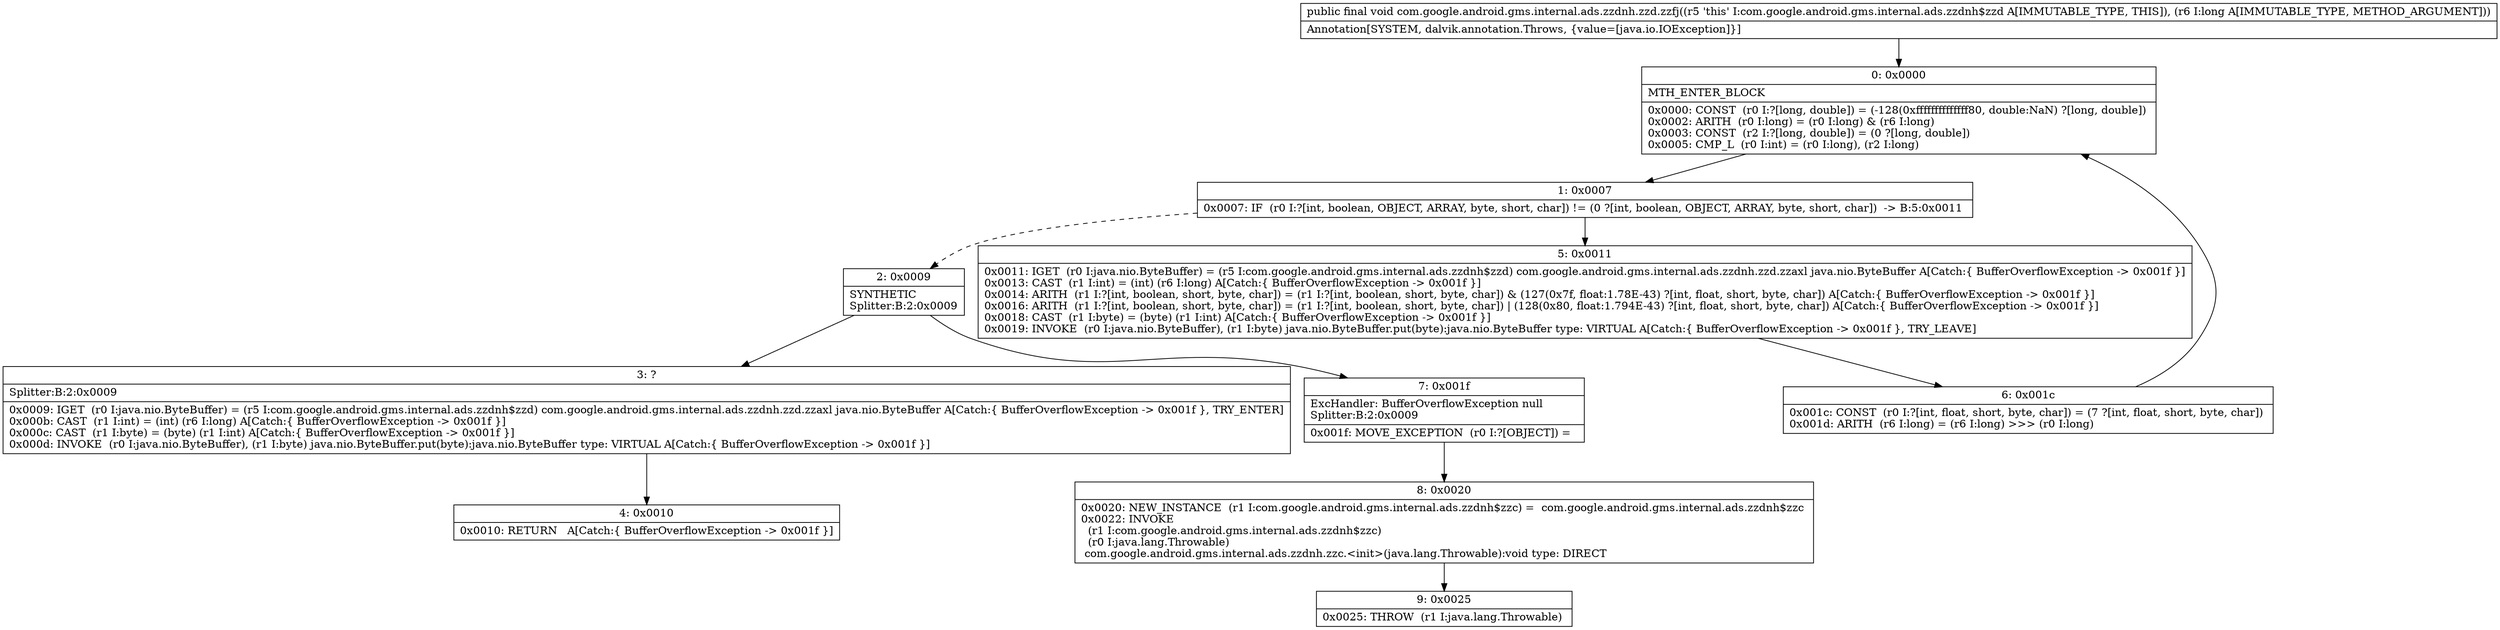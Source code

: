 digraph "CFG forcom.google.android.gms.internal.ads.zzdnh.zzd.zzfj(J)V" {
Node_0 [shape=record,label="{0\:\ 0x0000|MTH_ENTER_BLOCK\l|0x0000: CONST  (r0 I:?[long, double]) = (\-128(0xffffffffffffff80, double:NaN) ?[long, double]) \l0x0002: ARITH  (r0 I:long) = (r0 I:long) & (r6 I:long) \l0x0003: CONST  (r2 I:?[long, double]) = (0 ?[long, double]) \l0x0005: CMP_L  (r0 I:int) = (r0 I:long), (r2 I:long) \l}"];
Node_1 [shape=record,label="{1\:\ 0x0007|0x0007: IF  (r0 I:?[int, boolean, OBJECT, ARRAY, byte, short, char]) != (0 ?[int, boolean, OBJECT, ARRAY, byte, short, char])  \-\> B:5:0x0011 \l}"];
Node_2 [shape=record,label="{2\:\ 0x0009|SYNTHETIC\lSplitter:B:2:0x0009\l}"];
Node_3 [shape=record,label="{3\:\ ?|Splitter:B:2:0x0009\l|0x0009: IGET  (r0 I:java.nio.ByteBuffer) = (r5 I:com.google.android.gms.internal.ads.zzdnh$zzd) com.google.android.gms.internal.ads.zzdnh.zzd.zzaxl java.nio.ByteBuffer A[Catch:\{ BufferOverflowException \-\> 0x001f \}, TRY_ENTER]\l0x000b: CAST  (r1 I:int) = (int) (r6 I:long) A[Catch:\{ BufferOverflowException \-\> 0x001f \}]\l0x000c: CAST  (r1 I:byte) = (byte) (r1 I:int) A[Catch:\{ BufferOverflowException \-\> 0x001f \}]\l0x000d: INVOKE  (r0 I:java.nio.ByteBuffer), (r1 I:byte) java.nio.ByteBuffer.put(byte):java.nio.ByteBuffer type: VIRTUAL A[Catch:\{ BufferOverflowException \-\> 0x001f \}]\l}"];
Node_4 [shape=record,label="{4\:\ 0x0010|0x0010: RETURN   A[Catch:\{ BufferOverflowException \-\> 0x001f \}]\l}"];
Node_5 [shape=record,label="{5\:\ 0x0011|0x0011: IGET  (r0 I:java.nio.ByteBuffer) = (r5 I:com.google.android.gms.internal.ads.zzdnh$zzd) com.google.android.gms.internal.ads.zzdnh.zzd.zzaxl java.nio.ByteBuffer A[Catch:\{ BufferOverflowException \-\> 0x001f \}]\l0x0013: CAST  (r1 I:int) = (int) (r6 I:long) A[Catch:\{ BufferOverflowException \-\> 0x001f \}]\l0x0014: ARITH  (r1 I:?[int, boolean, short, byte, char]) = (r1 I:?[int, boolean, short, byte, char]) & (127(0x7f, float:1.78E\-43) ?[int, float, short, byte, char]) A[Catch:\{ BufferOverflowException \-\> 0x001f \}]\l0x0016: ARITH  (r1 I:?[int, boolean, short, byte, char]) = (r1 I:?[int, boolean, short, byte, char]) \| (128(0x80, float:1.794E\-43) ?[int, float, short, byte, char]) A[Catch:\{ BufferOverflowException \-\> 0x001f \}]\l0x0018: CAST  (r1 I:byte) = (byte) (r1 I:int) A[Catch:\{ BufferOverflowException \-\> 0x001f \}]\l0x0019: INVOKE  (r0 I:java.nio.ByteBuffer), (r1 I:byte) java.nio.ByteBuffer.put(byte):java.nio.ByteBuffer type: VIRTUAL A[Catch:\{ BufferOverflowException \-\> 0x001f \}, TRY_LEAVE]\l}"];
Node_6 [shape=record,label="{6\:\ 0x001c|0x001c: CONST  (r0 I:?[int, float, short, byte, char]) = (7 ?[int, float, short, byte, char]) \l0x001d: ARITH  (r6 I:long) = (r6 I:long) \>\>\> (r0 I:long) \l}"];
Node_7 [shape=record,label="{7\:\ 0x001f|ExcHandler: BufferOverflowException null\lSplitter:B:2:0x0009\l|0x001f: MOVE_EXCEPTION  (r0 I:?[OBJECT]) =  \l}"];
Node_8 [shape=record,label="{8\:\ 0x0020|0x0020: NEW_INSTANCE  (r1 I:com.google.android.gms.internal.ads.zzdnh$zzc) =  com.google.android.gms.internal.ads.zzdnh$zzc \l0x0022: INVOKE  \l  (r1 I:com.google.android.gms.internal.ads.zzdnh$zzc)\l  (r0 I:java.lang.Throwable)\l com.google.android.gms.internal.ads.zzdnh.zzc.\<init\>(java.lang.Throwable):void type: DIRECT \l}"];
Node_9 [shape=record,label="{9\:\ 0x0025|0x0025: THROW  (r1 I:java.lang.Throwable) \l}"];
MethodNode[shape=record,label="{public final void com.google.android.gms.internal.ads.zzdnh.zzd.zzfj((r5 'this' I:com.google.android.gms.internal.ads.zzdnh$zzd A[IMMUTABLE_TYPE, THIS]), (r6 I:long A[IMMUTABLE_TYPE, METHOD_ARGUMENT]))  | Annotation[SYSTEM, dalvik.annotation.Throws, \{value=[java.io.IOException]\}]\l}"];
MethodNode -> Node_0;
Node_0 -> Node_1;
Node_1 -> Node_2[style=dashed];
Node_1 -> Node_5;
Node_2 -> Node_3;
Node_2 -> Node_7;
Node_3 -> Node_4;
Node_5 -> Node_6;
Node_6 -> Node_0;
Node_7 -> Node_8;
Node_8 -> Node_9;
}

